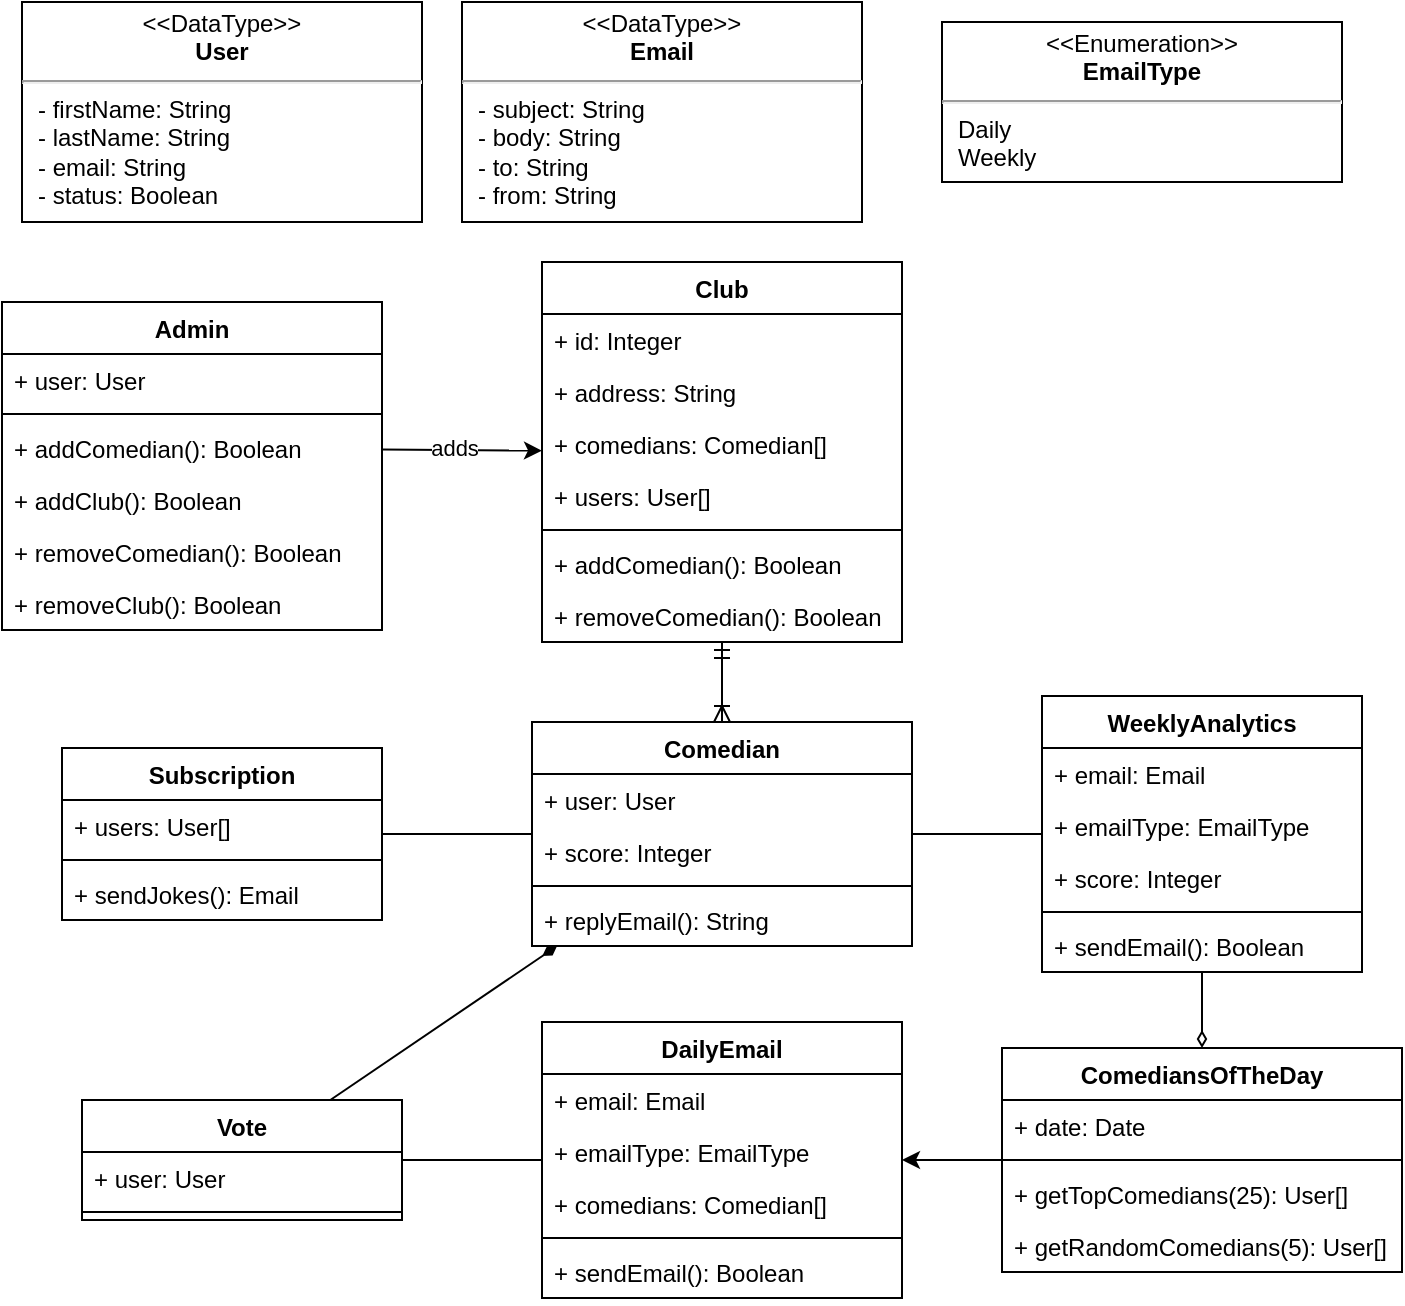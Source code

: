 <mxfile version="20.8.16" type="device"><diagram name="Page-1" id="d0TzBZdKMGmFgjqYVNGX"><mxGraphModel dx="724" dy="332" grid="1" gridSize="10" guides="1" tooltips="1" connect="1" arrows="1" fold="1" page="1" pageScale="1" pageWidth="850" pageHeight="1100" math="0" shadow="0"><root><mxCell id="0"/><mxCell id="1" parent="0"/><mxCell id="cUklB-LDc5ar1vEvbbaX-62" style="rounded=1;orthogonalLoop=1;jettySize=auto;html=1;strokeColor=default;elbow=vertical;startArrow=ERoneToMany;startFill=0;endArrow=ERmandOne;endFill=0;" edge="1" parent="1" source="cUklB-LDc5ar1vEvbbaX-12" target="cUklB-LDc5ar1vEvbbaX-42"><mxGeometry relative="1" as="geometry"/></mxCell><mxCell id="cUklB-LDc5ar1vEvbbaX-12" value="Comedian" style="swimlane;fontStyle=1;align=center;verticalAlign=top;childLayout=stackLayout;horizontal=1;startSize=26;horizontalStack=0;resizeParent=1;resizeParentMax=0;resizeLast=0;collapsible=1;marginBottom=0;" vertex="1" parent="1"><mxGeometry x="285" y="370" width="190" height="112" as="geometry"><mxRectangle x="40" y="150" width="70" height="30" as="alternateBounds"/></mxGeometry></mxCell><mxCell id="cUklB-LDc5ar1vEvbbaX-53" value="+ user: User" style="text;strokeColor=none;fillColor=none;align=left;verticalAlign=top;spacingLeft=4;spacingRight=4;overflow=hidden;rotatable=0;points=[[0,0.5],[1,0.5]];portConstraint=eastwest;" vertex="1" parent="cUklB-LDc5ar1vEvbbaX-12"><mxGeometry y="26" width="190" height="26" as="geometry"/></mxCell><mxCell id="cUklB-LDc5ar1vEvbbaX-69" value="+ score: Integer" style="text;strokeColor=none;fillColor=none;align=left;verticalAlign=top;spacingLeft=4;spacingRight=4;overflow=hidden;rotatable=0;points=[[0,0.5],[1,0.5]];portConstraint=eastwest;" vertex="1" parent="cUklB-LDc5ar1vEvbbaX-12"><mxGeometry y="52" width="190" height="26" as="geometry"/></mxCell><mxCell id="cUklB-LDc5ar1vEvbbaX-14" value="" style="line;strokeWidth=1;fillColor=none;align=left;verticalAlign=middle;spacingTop=-1;spacingLeft=3;spacingRight=3;rotatable=0;labelPosition=right;points=[];portConstraint=eastwest;strokeColor=inherit;" vertex="1" parent="cUklB-LDc5ar1vEvbbaX-12"><mxGeometry y="78" width="190" height="8" as="geometry"/></mxCell><mxCell id="cUklB-LDc5ar1vEvbbaX-85" value="+ replyEmail(): String" style="text;strokeColor=none;fillColor=none;align=left;verticalAlign=top;spacingLeft=4;spacingRight=4;overflow=hidden;rotatable=0;points=[[0,0.5],[1,0.5]];portConstraint=eastwest;" vertex="1" parent="cUklB-LDc5ar1vEvbbaX-12"><mxGeometry y="86" width="190" height="26" as="geometry"/></mxCell><mxCell id="cUklB-LDc5ar1vEvbbaX-84" style="edgeStyle=none;rounded=1;orthogonalLoop=1;jettySize=auto;html=1;strokeColor=default;startArrow=none;startFill=0;endArrow=none;endFill=0;elbow=vertical;" edge="1" parent="1" source="cUklB-LDc5ar1vEvbbaX-19" target="cUklB-LDc5ar1vEvbbaX-12"><mxGeometry relative="1" as="geometry"/></mxCell><mxCell id="cUklB-LDc5ar1vEvbbaX-103" style="edgeStyle=none;rounded=1;orthogonalLoop=1;jettySize=auto;html=1;strokeColor=default;startArrow=none;startFill=0;endArrow=none;endFill=0;elbow=vertical;" edge="1" parent="1" source="cUklB-LDc5ar1vEvbbaX-12" target="cUklB-LDc5ar1vEvbbaX-78"><mxGeometry relative="1" as="geometry"/></mxCell><mxCell id="cUklB-LDc5ar1vEvbbaX-19" value="WeeklyAnalytics" style="swimlane;fontStyle=1;align=center;verticalAlign=top;childLayout=stackLayout;horizontal=1;startSize=26;horizontalStack=0;resizeParent=1;resizeParentMax=0;resizeLast=0;collapsible=1;marginBottom=0;" vertex="1" parent="1"><mxGeometry x="540" y="357" width="160" height="138" as="geometry"><mxRectangle x="40" y="150" width="70" height="30" as="alternateBounds"/></mxGeometry></mxCell><mxCell id="cUklB-LDc5ar1vEvbbaX-20" value="+ email: Email" style="text;strokeColor=none;fillColor=none;align=left;verticalAlign=top;spacingLeft=4;spacingRight=4;overflow=hidden;rotatable=0;points=[[0,0.5],[1,0.5]];portConstraint=eastwest;" vertex="1" parent="cUklB-LDc5ar1vEvbbaX-19"><mxGeometry y="26" width="160" height="26" as="geometry"/></mxCell><mxCell id="cUklB-LDc5ar1vEvbbaX-86" value="+ emailType: EmailType" style="text;strokeColor=none;fillColor=none;align=left;verticalAlign=top;spacingLeft=4;spacingRight=4;overflow=hidden;rotatable=0;points=[[0,0.5],[1,0.5]];portConstraint=eastwest;" vertex="1" parent="cUklB-LDc5ar1vEvbbaX-19"><mxGeometry y="52" width="160" height="26" as="geometry"/></mxCell><mxCell id="cUklB-LDc5ar1vEvbbaX-59" value="+ score: Integer" style="text;strokeColor=none;fillColor=none;align=left;verticalAlign=top;spacingLeft=4;spacingRight=4;overflow=hidden;rotatable=0;points=[[0,0.5],[1,0.5]];portConstraint=eastwest;" vertex="1" parent="cUklB-LDc5ar1vEvbbaX-19"><mxGeometry y="78" width="160" height="26" as="geometry"/></mxCell><mxCell id="cUklB-LDc5ar1vEvbbaX-21" value="" style="line;strokeWidth=1;fillColor=none;align=left;verticalAlign=middle;spacingTop=-1;spacingLeft=3;spacingRight=3;rotatable=0;labelPosition=right;points=[];portConstraint=eastwest;strokeColor=inherit;" vertex="1" parent="cUklB-LDc5ar1vEvbbaX-19"><mxGeometry y="104" width="160" height="8" as="geometry"/></mxCell><mxCell id="cUklB-LDc5ar1vEvbbaX-97" value="+ sendEmail(): Boolean" style="text;strokeColor=none;fillColor=none;align=left;verticalAlign=top;spacingLeft=4;spacingRight=4;overflow=hidden;rotatable=0;points=[[0,0.5],[1,0.5]];portConstraint=eastwest;" vertex="1" parent="cUklB-LDc5ar1vEvbbaX-19"><mxGeometry y="112" width="160" height="26" as="geometry"/></mxCell><mxCell id="cUklB-LDc5ar1vEvbbaX-28" value="Admin" style="swimlane;fontStyle=1;align=center;verticalAlign=top;childLayout=stackLayout;horizontal=1;startSize=26;horizontalStack=0;resizeParent=1;resizeParentMax=0;resizeLast=0;collapsible=1;marginBottom=0;" vertex="1" parent="1"><mxGeometry x="20" y="160" width="190" height="164" as="geometry"><mxRectangle x="40" y="150" width="70" height="30" as="alternateBounds"/></mxGeometry></mxCell><mxCell id="cUklB-LDc5ar1vEvbbaX-29" value="+ user: User" style="text;strokeColor=none;fillColor=none;align=left;verticalAlign=top;spacingLeft=4;spacingRight=4;overflow=hidden;rotatable=0;points=[[0,0.5],[1,0.5]];portConstraint=eastwest;" vertex="1" parent="cUklB-LDc5ar1vEvbbaX-28"><mxGeometry y="26" width="190" height="26" as="geometry"/></mxCell><mxCell id="cUklB-LDc5ar1vEvbbaX-32" value="" style="line;strokeWidth=1;fillColor=none;align=left;verticalAlign=middle;spacingTop=-1;spacingLeft=3;spacingRight=3;rotatable=0;labelPosition=right;points=[];portConstraint=eastwest;strokeColor=inherit;" vertex="1" parent="cUklB-LDc5ar1vEvbbaX-28"><mxGeometry y="52" width="190" height="8" as="geometry"/></mxCell><mxCell id="cUklB-LDc5ar1vEvbbaX-39" value="+ addComedian(): Boolean" style="text;strokeColor=none;fillColor=none;align=left;verticalAlign=top;spacingLeft=4;spacingRight=4;overflow=hidden;rotatable=0;points=[[0,0.5],[1,0.5]];portConstraint=eastwest;" vertex="1" parent="cUklB-LDc5ar1vEvbbaX-28"><mxGeometry y="60" width="190" height="26" as="geometry"/></mxCell><mxCell id="cUklB-LDc5ar1vEvbbaX-36" value="+ addClub(): Boolean" style="text;strokeColor=none;fillColor=none;align=left;verticalAlign=top;spacingLeft=4;spacingRight=4;overflow=hidden;rotatable=0;points=[[0,0.5],[1,0.5]];portConstraint=eastwest;" vertex="1" parent="cUklB-LDc5ar1vEvbbaX-28"><mxGeometry y="86" width="190" height="26" as="geometry"/></mxCell><mxCell id="cUklB-LDc5ar1vEvbbaX-40" value="+ removeComedian(): Boolean" style="text;strokeColor=none;fillColor=none;align=left;verticalAlign=top;spacingLeft=4;spacingRight=4;overflow=hidden;rotatable=0;points=[[0,0.5],[1,0.5]];portConstraint=eastwest;" vertex="1" parent="cUklB-LDc5ar1vEvbbaX-28"><mxGeometry y="112" width="190" height="26" as="geometry"/></mxCell><mxCell id="cUklB-LDc5ar1vEvbbaX-41" value="+ removeClub(): Boolean" style="text;strokeColor=none;fillColor=none;align=left;verticalAlign=top;spacingLeft=4;spacingRight=4;overflow=hidden;rotatable=0;points=[[0,0.5],[1,0.5]];portConstraint=eastwest;" vertex="1" parent="cUklB-LDc5ar1vEvbbaX-28"><mxGeometry y="138" width="190" height="26" as="geometry"/></mxCell><mxCell id="cUklB-LDc5ar1vEvbbaX-37" value="&lt;p style=&quot;margin:0px;margin-top:4px;text-align:center;&quot;&gt;&amp;lt;&amp;lt;DataType&amp;gt;&amp;gt;&lt;br&gt;&lt;b&gt;User&lt;/b&gt;&lt;/p&gt;&lt;hr&gt;&lt;p style=&quot;margin:0px;margin-left:8px;text-align:left;&quot;&gt;- firstName: String&lt;/p&gt;&lt;p style=&quot;margin:0px;margin-left:8px;text-align:left;&quot;&gt;- lastName: String&lt;/p&gt;&lt;p style=&quot;margin:0px;margin-left:8px;text-align:left;&quot;&gt;- email: String&lt;/p&gt;&lt;p style=&quot;margin:0px;margin-left:8px;text-align:left;&quot;&gt;- status: Boolean&lt;/p&gt;" style="shape=rect;html=1;overflow=fill;whiteSpace=wrap;" vertex="1" parent="1"><mxGeometry x="30" y="10" width="200" height="110" as="geometry"/></mxCell><mxCell id="cUklB-LDc5ar1vEvbbaX-42" value="Club" style="swimlane;fontStyle=1;align=center;verticalAlign=top;childLayout=stackLayout;horizontal=1;startSize=26;horizontalStack=0;resizeParent=1;resizeParentMax=0;resizeLast=0;collapsible=1;marginBottom=0;" vertex="1" parent="1"><mxGeometry x="290" y="140" width="180" height="190" as="geometry"><mxRectangle x="40" y="150" width="70" height="30" as="alternateBounds"/></mxGeometry></mxCell><mxCell id="cUklB-LDc5ar1vEvbbaX-43" value="+ id: Integer" style="text;strokeColor=none;fillColor=none;align=left;verticalAlign=top;spacingLeft=4;spacingRight=4;overflow=hidden;rotatable=0;points=[[0,0.5],[1,0.5]];portConstraint=eastwest;" vertex="1" parent="cUklB-LDc5ar1vEvbbaX-42"><mxGeometry y="26" width="180" height="26" as="geometry"/></mxCell><mxCell id="cUklB-LDc5ar1vEvbbaX-49" value="+ address: String" style="text;strokeColor=none;fillColor=none;align=left;verticalAlign=top;spacingLeft=4;spacingRight=4;overflow=hidden;rotatable=0;points=[[0,0.5],[1,0.5]];portConstraint=eastwest;" vertex="1" parent="cUklB-LDc5ar1vEvbbaX-42"><mxGeometry y="52" width="180" height="26" as="geometry"/></mxCell><mxCell id="cUklB-LDc5ar1vEvbbaX-50" value="+ comedians: Comedian[]" style="text;strokeColor=none;fillColor=none;align=left;verticalAlign=top;spacingLeft=4;spacingRight=4;overflow=hidden;rotatable=0;points=[[0,0.5],[1,0.5]];portConstraint=eastwest;" vertex="1" parent="cUklB-LDc5ar1vEvbbaX-42"><mxGeometry y="78" width="180" height="26" as="geometry"/></mxCell><mxCell id="cUklB-LDc5ar1vEvbbaX-54" value="+ users: User[]" style="text;strokeColor=none;fillColor=none;align=left;verticalAlign=top;spacingLeft=4;spacingRight=4;overflow=hidden;rotatable=0;points=[[0,0.5],[1,0.5]];portConstraint=eastwest;" vertex="1" parent="cUklB-LDc5ar1vEvbbaX-42"><mxGeometry y="104" width="180" height="26" as="geometry"/></mxCell><mxCell id="cUklB-LDc5ar1vEvbbaX-44" value="" style="line;strokeWidth=1;fillColor=none;align=left;verticalAlign=middle;spacingTop=-1;spacingLeft=3;spacingRight=3;rotatable=0;labelPosition=right;points=[];portConstraint=eastwest;strokeColor=inherit;" vertex="1" parent="cUklB-LDc5ar1vEvbbaX-42"><mxGeometry y="130" width="180" height="8" as="geometry"/></mxCell><mxCell id="cUklB-LDc5ar1vEvbbaX-45" value="+ addComedian(): Boolean" style="text;strokeColor=none;fillColor=none;align=left;verticalAlign=top;spacingLeft=4;spacingRight=4;overflow=hidden;rotatable=0;points=[[0,0.5],[1,0.5]];portConstraint=eastwest;" vertex="1" parent="cUklB-LDc5ar1vEvbbaX-42"><mxGeometry y="138" width="180" height="26" as="geometry"/></mxCell><mxCell id="cUklB-LDc5ar1vEvbbaX-47" value="+ removeComedian(): Boolean" style="text;strokeColor=none;fillColor=none;align=left;verticalAlign=top;spacingLeft=4;spacingRight=4;overflow=hidden;rotatable=0;points=[[0,0.5],[1,0.5]];portConstraint=eastwest;" vertex="1" parent="cUklB-LDc5ar1vEvbbaX-42"><mxGeometry y="164" width="180" height="26" as="geometry"/></mxCell><mxCell id="cUklB-LDc5ar1vEvbbaX-51" style="rounded=1;orthogonalLoop=1;jettySize=auto;html=1;" edge="1" parent="1" source="cUklB-LDc5ar1vEvbbaX-39" target="cUklB-LDc5ar1vEvbbaX-42"><mxGeometry relative="1" as="geometry"/></mxCell><mxCell id="cUklB-LDc5ar1vEvbbaX-52" value="adds" style="edgeLabel;html=1;align=center;verticalAlign=middle;resizable=0;points=[];" vertex="1" connectable="0" parent="cUklB-LDc5ar1vEvbbaX-51"><mxGeometry x="-0.109" y="1" relative="1" as="geometry"><mxPoint as="offset"/></mxGeometry></mxCell><mxCell id="cUklB-LDc5ar1vEvbbaX-60" value="&lt;p style=&quot;margin:0px;margin-top:4px;text-align:center;&quot;&gt;&amp;lt;&amp;lt;DataType&amp;gt;&amp;gt;&lt;br&gt;&lt;b&gt;Email&lt;/b&gt;&lt;/p&gt;&lt;hr&gt;&lt;p style=&quot;margin:0px;margin-left:8px;text-align:left;&quot;&gt;- subject: String&lt;/p&gt;&lt;p style=&quot;margin:0px;margin-left:8px;text-align:left;&quot;&gt;- body: String&lt;/p&gt;&lt;p style=&quot;margin:0px;margin-left:8px;text-align:left;&quot;&gt;- to: String&lt;/p&gt;&lt;p style=&quot;margin:0px;margin-left:8px;text-align:left;&quot;&gt;- from: String&lt;/p&gt;" style="shape=rect;html=1;overflow=fill;whiteSpace=wrap;" vertex="1" parent="1"><mxGeometry x="250" y="10" width="200" height="110" as="geometry"/></mxCell><mxCell id="cUklB-LDc5ar1vEvbbaX-61" value="&lt;p style=&quot;margin:0px;margin-top:4px;text-align:center;&quot;&gt;&amp;lt;&amp;lt;Enumeration&amp;gt;&amp;gt;&lt;br&gt;&lt;b&gt;EmailType&lt;/b&gt;&lt;/p&gt;&lt;hr&gt;&lt;p style=&quot;margin:0px;margin-left:8px;text-align:left;&quot;&gt;Daily&lt;/p&gt;&lt;p style=&quot;margin:0px;margin-left:8px;text-align:left;&quot;&gt;Weekly&lt;/p&gt;" style="shape=rect;html=1;overflow=fill;whiteSpace=wrap;" vertex="1" parent="1"><mxGeometry x="490" y="20" width="200" height="80" as="geometry"/></mxCell><mxCell id="cUklB-LDc5ar1vEvbbaX-68" style="rounded=1;orthogonalLoop=1;jettySize=auto;html=1;strokeColor=default;startArrow=none;startFill=0;endArrow=diamondThin;endFill=1;elbow=vertical;" edge="1" parent="1" source="cUklB-LDc5ar1vEvbbaX-64" target="cUklB-LDc5ar1vEvbbaX-12"><mxGeometry relative="1" as="geometry"/></mxCell><mxCell id="cUklB-LDc5ar1vEvbbaX-64" value="Vote" style="swimlane;fontStyle=1;align=center;verticalAlign=top;childLayout=stackLayout;horizontal=1;startSize=26;horizontalStack=0;resizeParent=1;resizeParentMax=0;resizeLast=0;collapsible=1;marginBottom=0;" vertex="1" parent="1"><mxGeometry x="60" y="559" width="160" height="60" as="geometry"><mxRectangle x="40" y="150" width="70" height="30" as="alternateBounds"/></mxGeometry></mxCell><mxCell id="cUklB-LDc5ar1vEvbbaX-65" value="+ user: User" style="text;strokeColor=none;fillColor=none;align=left;verticalAlign=top;spacingLeft=4;spacingRight=4;overflow=hidden;rotatable=0;points=[[0,0.5],[1,0.5]];portConstraint=eastwest;" vertex="1" parent="cUklB-LDc5ar1vEvbbaX-64"><mxGeometry y="26" width="160" height="26" as="geometry"/></mxCell><mxCell id="cUklB-LDc5ar1vEvbbaX-67" value="" style="line;strokeWidth=1;fillColor=none;align=left;verticalAlign=middle;spacingTop=-1;spacingLeft=3;spacingRight=3;rotatable=0;labelPosition=right;points=[];portConstraint=eastwest;strokeColor=inherit;" vertex="1" parent="cUklB-LDc5ar1vEvbbaX-64"><mxGeometry y="52" width="160" height="8" as="geometry"/></mxCell><mxCell id="cUklB-LDc5ar1vEvbbaX-101" style="edgeStyle=none;rounded=1;orthogonalLoop=1;jettySize=auto;html=1;strokeColor=default;startArrow=none;startFill=0;endArrow=classic;endFill=1;elbow=vertical;" edge="1" parent="1" source="cUklB-LDc5ar1vEvbbaX-70" target="cUklB-LDc5ar1vEvbbaX-87"><mxGeometry relative="1" as="geometry"/></mxCell><mxCell id="cUklB-LDc5ar1vEvbbaX-104" style="edgeStyle=none;rounded=1;orthogonalLoop=1;jettySize=auto;html=1;strokeColor=default;startArrow=diamondThin;startFill=0;endArrow=none;endFill=0;elbow=vertical;" edge="1" parent="1" source="cUklB-LDc5ar1vEvbbaX-70" target="cUklB-LDc5ar1vEvbbaX-97"><mxGeometry relative="1" as="geometry"/></mxCell><mxCell id="cUklB-LDc5ar1vEvbbaX-70" value="ComediansOfTheDay" style="swimlane;fontStyle=1;align=center;verticalAlign=top;childLayout=stackLayout;horizontal=1;startSize=26;horizontalStack=0;resizeParent=1;resizeParentMax=0;resizeLast=0;collapsible=1;marginBottom=0;" vertex="1" parent="1"><mxGeometry x="520" y="533" width="200" height="112" as="geometry"><mxRectangle x="40" y="150" width="70" height="30" as="alternateBounds"/></mxGeometry></mxCell><mxCell id="cUklB-LDc5ar1vEvbbaX-71" value="+ date: Date" style="text;strokeColor=none;fillColor=none;align=left;verticalAlign=top;spacingLeft=4;spacingRight=4;overflow=hidden;rotatable=0;points=[[0,0.5],[1,0.5]];portConstraint=eastwest;" vertex="1" parent="cUklB-LDc5ar1vEvbbaX-70"><mxGeometry y="26" width="200" height="26" as="geometry"/></mxCell><mxCell id="cUklB-LDc5ar1vEvbbaX-75" value="" style="line;strokeWidth=1;fillColor=none;align=left;verticalAlign=middle;spacingTop=-1;spacingLeft=3;spacingRight=3;rotatable=0;labelPosition=right;points=[];portConstraint=eastwest;strokeColor=inherit;" vertex="1" parent="cUklB-LDc5ar1vEvbbaX-70"><mxGeometry y="52" width="200" height="8" as="geometry"/></mxCell><mxCell id="cUklB-LDc5ar1vEvbbaX-76" value="+ getTopComedians(25): User[]" style="text;strokeColor=none;fillColor=none;align=left;verticalAlign=top;spacingLeft=4;spacingRight=4;overflow=hidden;rotatable=0;points=[[0,0.5],[1,0.5]];portConstraint=eastwest;" vertex="1" parent="cUklB-LDc5ar1vEvbbaX-70"><mxGeometry y="60" width="200" height="26" as="geometry"/></mxCell><mxCell id="cUklB-LDc5ar1vEvbbaX-77" value="+ getRandomComedians(5): User[]" style="text;strokeColor=none;fillColor=none;align=left;verticalAlign=top;spacingLeft=4;spacingRight=4;overflow=hidden;rotatable=0;points=[[0,0.5],[1,0.5]];portConstraint=eastwest;" vertex="1" parent="cUklB-LDc5ar1vEvbbaX-70"><mxGeometry y="86" width="200" height="26" as="geometry"/></mxCell><mxCell id="cUklB-LDc5ar1vEvbbaX-78" value="Subscription" style="swimlane;fontStyle=1;align=center;verticalAlign=top;childLayout=stackLayout;horizontal=1;startSize=26;horizontalStack=0;resizeParent=1;resizeParentMax=0;resizeLast=0;collapsible=1;marginBottom=0;" vertex="1" parent="1"><mxGeometry x="50" y="383" width="160" height="86" as="geometry"><mxRectangle x="40" y="150" width="70" height="30" as="alternateBounds"/></mxGeometry></mxCell><mxCell id="cUklB-LDc5ar1vEvbbaX-79" value="+ users: User[]" style="text;strokeColor=none;fillColor=none;align=left;verticalAlign=top;spacingLeft=4;spacingRight=4;overflow=hidden;rotatable=0;points=[[0,0.5],[1,0.5]];portConstraint=eastwest;" vertex="1" parent="cUklB-LDc5ar1vEvbbaX-78"><mxGeometry y="26" width="160" height="26" as="geometry"/></mxCell><mxCell id="cUklB-LDc5ar1vEvbbaX-81" value="" style="line;strokeWidth=1;fillColor=none;align=left;verticalAlign=middle;spacingTop=-1;spacingLeft=3;spacingRight=3;rotatable=0;labelPosition=right;points=[];portConstraint=eastwest;strokeColor=inherit;" vertex="1" parent="cUklB-LDc5ar1vEvbbaX-78"><mxGeometry y="52" width="160" height="8" as="geometry"/></mxCell><mxCell id="cUklB-LDc5ar1vEvbbaX-82" value="+ sendJokes(): Email" style="text;strokeColor=none;fillColor=none;align=left;verticalAlign=top;spacingLeft=4;spacingRight=4;overflow=hidden;rotatable=0;points=[[0,0.5],[1,0.5]];portConstraint=eastwest;" vertex="1" parent="cUklB-LDc5ar1vEvbbaX-78"><mxGeometry y="60" width="160" height="26" as="geometry"/></mxCell><mxCell id="cUklB-LDc5ar1vEvbbaX-100" style="edgeStyle=none;rounded=1;orthogonalLoop=1;jettySize=auto;html=1;strokeColor=default;startArrow=none;startFill=0;endArrow=none;endFill=0;elbow=vertical;" edge="1" parent="1" source="cUklB-LDc5ar1vEvbbaX-87" target="cUklB-LDc5ar1vEvbbaX-64"><mxGeometry relative="1" as="geometry"/></mxCell><mxCell id="cUklB-LDc5ar1vEvbbaX-87" value="DailyEmail" style="swimlane;fontStyle=1;align=center;verticalAlign=top;childLayout=stackLayout;horizontal=1;startSize=26;horizontalStack=0;resizeParent=1;resizeParentMax=0;resizeLast=0;collapsible=1;marginBottom=0;" vertex="1" parent="1"><mxGeometry x="290" y="520" width="180" height="138" as="geometry"><mxRectangle x="40" y="150" width="70" height="30" as="alternateBounds"/></mxGeometry></mxCell><mxCell id="cUklB-LDc5ar1vEvbbaX-88" value="+ email: Email" style="text;strokeColor=none;fillColor=none;align=left;verticalAlign=top;spacingLeft=4;spacingRight=4;overflow=hidden;rotatable=0;points=[[0,0.5],[1,0.5]];portConstraint=eastwest;" vertex="1" parent="cUklB-LDc5ar1vEvbbaX-87"><mxGeometry y="26" width="180" height="26" as="geometry"/></mxCell><mxCell id="cUklB-LDc5ar1vEvbbaX-89" value="+ emailType: EmailType" style="text;strokeColor=none;fillColor=none;align=left;verticalAlign=top;spacingLeft=4;spacingRight=4;overflow=hidden;rotatable=0;points=[[0,0.5],[1,0.5]];portConstraint=eastwest;" vertex="1" parent="cUklB-LDc5ar1vEvbbaX-87"><mxGeometry y="52" width="180" height="26" as="geometry"/></mxCell><mxCell id="cUklB-LDc5ar1vEvbbaX-90" value="+ comedians: Comedian[]" style="text;strokeColor=none;fillColor=none;align=left;verticalAlign=top;spacingLeft=4;spacingRight=4;overflow=hidden;rotatable=0;points=[[0,0.5],[1,0.5]];portConstraint=eastwest;" vertex="1" parent="cUklB-LDc5ar1vEvbbaX-87"><mxGeometry y="78" width="180" height="26" as="geometry"/></mxCell><mxCell id="cUklB-LDc5ar1vEvbbaX-92" value="" style="line;strokeWidth=1;fillColor=none;align=left;verticalAlign=middle;spacingTop=-1;spacingLeft=3;spacingRight=3;rotatable=0;labelPosition=right;points=[];portConstraint=eastwest;strokeColor=inherit;" vertex="1" parent="cUklB-LDc5ar1vEvbbaX-87"><mxGeometry y="104" width="180" height="8" as="geometry"/></mxCell><mxCell id="cUklB-LDc5ar1vEvbbaX-98" value="+ sendEmail(): Boolean" style="text;strokeColor=none;fillColor=none;align=left;verticalAlign=top;spacingLeft=4;spacingRight=4;overflow=hidden;rotatable=0;points=[[0,0.5],[1,0.5]];portConstraint=eastwest;" vertex="1" parent="cUklB-LDc5ar1vEvbbaX-87"><mxGeometry y="112" width="180" height="26" as="geometry"/></mxCell></root></mxGraphModel></diagram></mxfile>